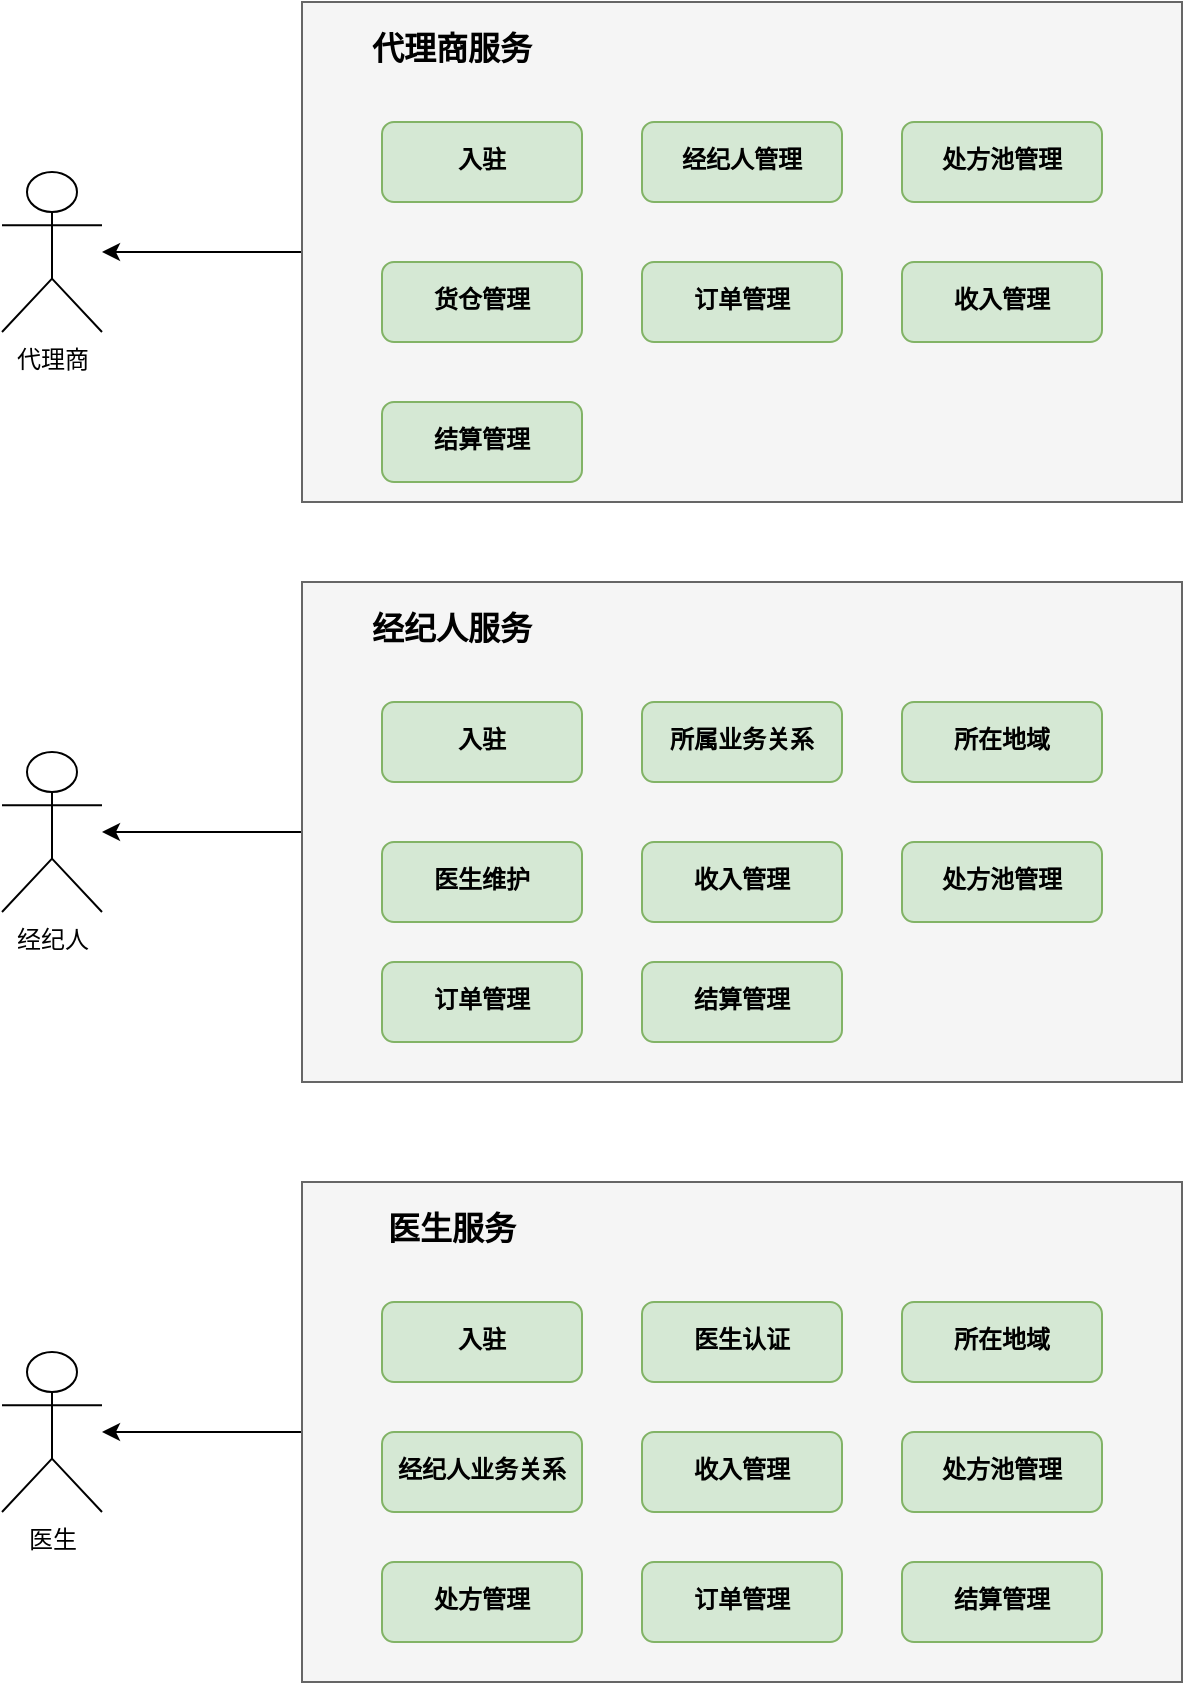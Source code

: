 <mxfile version="20.1.3" type="github">
  <diagram id="FB3oiVCDdu1StfZkIanC" name="第 1 页">
    <mxGraphModel dx="1422" dy="1931" grid="1" gridSize="10" guides="1" tooltips="1" connect="1" arrows="1" fold="1" page="1" pageScale="1" pageWidth="827" pageHeight="1169" math="0" shadow="0">
      <root>
        <mxCell id="0" />
        <mxCell id="1" parent="0" />
        <mxCell id="wnDvW4o2_6gSg0_ogFNA-11" style="edgeStyle=orthogonalEdgeStyle;rounded=0;orthogonalLoop=1;jettySize=auto;html=1;fontFamily=Courier New;fontSize=16;" edge="1" parent="1" source="wnDvW4o2_6gSg0_ogFNA-1" target="wnDvW4o2_6gSg0_ogFNA-2">
          <mxGeometry relative="1" as="geometry" />
        </mxCell>
        <mxCell id="wnDvW4o2_6gSg0_ogFNA-1" value="" style="rounded=0;whiteSpace=wrap;html=1;fillColor=#f5f5f5;fontColor=#333333;strokeColor=#666666;" vertex="1" parent="1">
          <mxGeometry x="220" y="210" width="440" height="250" as="geometry" />
        </mxCell>
        <mxCell id="wnDvW4o2_6gSg0_ogFNA-2" value="经纪人" style="shape=umlActor;verticalLabelPosition=bottom;verticalAlign=top;html=1;outlineConnect=0;" vertex="1" parent="1">
          <mxGeometry x="70" y="295" width="50" height="80" as="geometry" />
        </mxCell>
        <mxCell id="wnDvW4o2_6gSg0_ogFNA-3" value="&lt;b&gt;入驻&lt;/b&gt;" style="rounded=1;whiteSpace=wrap;html=1;fillColor=#d5e8d4;strokeColor=#82b366;fontFamily=Courier New;" vertex="1" parent="1">
          <mxGeometry x="260" y="270" width="100" height="40" as="geometry" />
        </mxCell>
        <mxCell id="wnDvW4o2_6gSg0_ogFNA-4" value="&lt;b&gt;所属业务关系&lt;/b&gt;" style="rounded=1;whiteSpace=wrap;html=1;fillColor=#d5e8d4;strokeColor=#82b366;fontFamily=Courier New;" vertex="1" parent="1">
          <mxGeometry x="390" y="270" width="100" height="40" as="geometry" />
        </mxCell>
        <mxCell id="wnDvW4o2_6gSg0_ogFNA-5" value="&lt;b&gt;所在地域&lt;/b&gt;" style="rounded=1;whiteSpace=wrap;html=1;fillColor=#d5e8d4;strokeColor=#82b366;fontFamily=Courier New;" vertex="1" parent="1">
          <mxGeometry x="520" y="270" width="100" height="40" as="geometry" />
        </mxCell>
        <mxCell id="wnDvW4o2_6gSg0_ogFNA-6" value="&lt;b&gt;医生&lt;/b&gt;&lt;b&gt;维护&lt;/b&gt;" style="rounded=1;whiteSpace=wrap;html=1;fillColor=#d5e8d4;strokeColor=#82b366;fontFamily=Courier New;" vertex="1" parent="1">
          <mxGeometry x="260" y="340" width="100" height="40" as="geometry" />
        </mxCell>
        <mxCell id="wnDvW4o2_6gSg0_ogFNA-7" value="&lt;b&gt;处方池管理&lt;/b&gt;" style="rounded=1;whiteSpace=wrap;html=1;fillColor=#d5e8d4;strokeColor=#82b366;fontFamily=Courier New;" vertex="1" parent="1">
          <mxGeometry x="520" y="340" width="100" height="40" as="geometry" />
        </mxCell>
        <mxCell id="wnDvW4o2_6gSg0_ogFNA-8" value="&lt;b&gt;收入管理&lt;/b&gt;" style="rounded=1;whiteSpace=wrap;html=1;fillColor=#d5e8d4;strokeColor=#82b366;fontFamily=Courier New;" vertex="1" parent="1">
          <mxGeometry x="390" y="340" width="100" height="40" as="geometry" />
        </mxCell>
        <mxCell id="wnDvW4o2_6gSg0_ogFNA-9" value="&lt;b&gt;订单管理&lt;/b&gt;" style="rounded=1;whiteSpace=wrap;html=1;fillColor=#d5e8d4;strokeColor=#82b366;fontFamily=Courier New;" vertex="1" parent="1">
          <mxGeometry x="260" y="400" width="100" height="40" as="geometry" />
        </mxCell>
        <mxCell id="wnDvW4o2_6gSg0_ogFNA-10" value="经纪人服务" style="text;html=1;strokeColor=none;fillColor=none;align=center;verticalAlign=middle;whiteSpace=wrap;rounded=0;fontFamily=Courier New;fontStyle=1;fontSize=16;" vertex="1" parent="1">
          <mxGeometry x="240" y="220" width="110" height="30" as="geometry" />
        </mxCell>
        <mxCell id="wnDvW4o2_6gSg0_ogFNA-12" style="edgeStyle=orthogonalEdgeStyle;rounded=0;orthogonalLoop=1;jettySize=auto;html=1;fontFamily=Courier New;fontSize=16;" edge="1" parent="1" source="wnDvW4o2_6gSg0_ogFNA-13" target="wnDvW4o2_6gSg0_ogFNA-14">
          <mxGeometry relative="1" as="geometry" />
        </mxCell>
        <mxCell id="wnDvW4o2_6gSg0_ogFNA-13" value="" style="rounded=0;whiteSpace=wrap;html=1;fillColor=#f5f5f5;fontColor=#333333;strokeColor=#666666;" vertex="1" parent="1">
          <mxGeometry x="220" y="510" width="440" height="250" as="geometry" />
        </mxCell>
        <mxCell id="wnDvW4o2_6gSg0_ogFNA-14" value="医生" style="shape=umlActor;verticalLabelPosition=bottom;verticalAlign=top;html=1;outlineConnect=0;" vertex="1" parent="1">
          <mxGeometry x="70" y="595" width="50" height="80" as="geometry" />
        </mxCell>
        <mxCell id="wnDvW4o2_6gSg0_ogFNA-15" value="&lt;b&gt;入驻&lt;/b&gt;" style="rounded=1;whiteSpace=wrap;html=1;fillColor=#d5e8d4;strokeColor=#82b366;fontFamily=Courier New;" vertex="1" parent="1">
          <mxGeometry x="260" y="570" width="100" height="40" as="geometry" />
        </mxCell>
        <mxCell id="wnDvW4o2_6gSg0_ogFNA-16" value="&lt;b&gt;医生认证&lt;/b&gt;" style="rounded=1;whiteSpace=wrap;html=1;fillColor=#d5e8d4;strokeColor=#82b366;fontFamily=Courier New;" vertex="1" parent="1">
          <mxGeometry x="390" y="570" width="100" height="40" as="geometry" />
        </mxCell>
        <mxCell id="wnDvW4o2_6gSg0_ogFNA-17" value="&lt;b&gt;所在地域&lt;/b&gt;" style="rounded=1;whiteSpace=wrap;html=1;fillColor=#d5e8d4;strokeColor=#82b366;fontFamily=Courier New;" vertex="1" parent="1">
          <mxGeometry x="520" y="570" width="100" height="40" as="geometry" />
        </mxCell>
        <mxCell id="wnDvW4o2_6gSg0_ogFNA-18" value="&lt;b&gt;经纪人业务关系&lt;/b&gt;" style="rounded=1;whiteSpace=wrap;html=1;fillColor=#d5e8d4;strokeColor=#82b366;fontFamily=Courier New;" vertex="1" parent="1">
          <mxGeometry x="260" y="635" width="100" height="40" as="geometry" />
        </mxCell>
        <mxCell id="wnDvW4o2_6gSg0_ogFNA-19" value="&lt;b&gt;处方池管理&lt;/b&gt;" style="rounded=1;whiteSpace=wrap;html=1;fillColor=#d5e8d4;strokeColor=#82b366;fontFamily=Courier New;" vertex="1" parent="1">
          <mxGeometry x="520" y="635" width="100" height="40" as="geometry" />
        </mxCell>
        <mxCell id="wnDvW4o2_6gSg0_ogFNA-20" value="&lt;b&gt;收入管理&lt;/b&gt;" style="rounded=1;whiteSpace=wrap;html=1;fillColor=#d5e8d4;strokeColor=#82b366;fontFamily=Courier New;" vertex="1" parent="1">
          <mxGeometry x="390" y="635" width="100" height="40" as="geometry" />
        </mxCell>
        <mxCell id="wnDvW4o2_6gSg0_ogFNA-21" value="&lt;b&gt;订单管理&lt;/b&gt;" style="rounded=1;whiteSpace=wrap;html=1;fillColor=#d5e8d4;strokeColor=#82b366;fontFamily=Courier New;" vertex="1" parent="1">
          <mxGeometry x="390" y="700" width="100" height="40" as="geometry" />
        </mxCell>
        <mxCell id="wnDvW4o2_6gSg0_ogFNA-22" value="医生服务" style="text;html=1;strokeColor=none;fillColor=none;align=center;verticalAlign=middle;whiteSpace=wrap;rounded=0;fontFamily=Courier New;fontStyle=1;fontSize=16;" vertex="1" parent="1">
          <mxGeometry x="240" y="520" width="110" height="30" as="geometry" />
        </mxCell>
        <mxCell id="wnDvW4o2_6gSg0_ogFNA-23" value="&lt;b&gt;处方管理&lt;/b&gt;" style="rounded=1;whiteSpace=wrap;html=1;fillColor=#d5e8d4;strokeColor=#82b366;fontFamily=Courier New;" vertex="1" parent="1">
          <mxGeometry x="260" y="700" width="100" height="40" as="geometry" />
        </mxCell>
        <mxCell id="wnDvW4o2_6gSg0_ogFNA-24" style="edgeStyle=orthogonalEdgeStyle;rounded=0;orthogonalLoop=1;jettySize=auto;html=1;fontFamily=Courier New;fontSize=16;" edge="1" parent="1" source="wnDvW4o2_6gSg0_ogFNA-25" target="wnDvW4o2_6gSg0_ogFNA-26">
          <mxGeometry relative="1" as="geometry" />
        </mxCell>
        <mxCell id="wnDvW4o2_6gSg0_ogFNA-25" value="" style="rounded=0;whiteSpace=wrap;html=1;fillColor=#f5f5f5;fontColor=#333333;strokeColor=#666666;" vertex="1" parent="1">
          <mxGeometry x="220" y="-80" width="440" height="250" as="geometry" />
        </mxCell>
        <mxCell id="wnDvW4o2_6gSg0_ogFNA-26" value="代理商" style="shape=umlActor;verticalLabelPosition=bottom;verticalAlign=top;html=1;outlineConnect=0;" vertex="1" parent="1">
          <mxGeometry x="70" y="5" width="50" height="80" as="geometry" />
        </mxCell>
        <mxCell id="wnDvW4o2_6gSg0_ogFNA-27" value="&lt;b&gt;入驻&lt;/b&gt;" style="rounded=1;whiteSpace=wrap;html=1;fillColor=#d5e8d4;strokeColor=#82b366;fontFamily=Courier New;" vertex="1" parent="1">
          <mxGeometry x="260" y="-20" width="100" height="40" as="geometry" />
        </mxCell>
        <mxCell id="wnDvW4o2_6gSg0_ogFNA-28" value="&lt;b&gt;处方池管理&lt;/b&gt;" style="rounded=1;whiteSpace=wrap;html=1;fillColor=#d5e8d4;strokeColor=#82b366;fontFamily=Courier New;" vertex="1" parent="1">
          <mxGeometry x="520" y="-20" width="100" height="40" as="geometry" />
        </mxCell>
        <mxCell id="wnDvW4o2_6gSg0_ogFNA-29" value="&lt;b&gt;经纪人管理&lt;/b&gt;" style="rounded=1;whiteSpace=wrap;html=1;fillColor=#d5e8d4;strokeColor=#82b366;fontFamily=Courier New;" vertex="1" parent="1">
          <mxGeometry x="390" y="-20" width="100" height="40" as="geometry" />
        </mxCell>
        <mxCell id="wnDvW4o2_6gSg0_ogFNA-32" value="&lt;b&gt;收入管理&lt;/b&gt;" style="rounded=1;whiteSpace=wrap;html=1;fillColor=#d5e8d4;strokeColor=#82b366;fontFamily=Courier New;" vertex="1" parent="1">
          <mxGeometry x="520" y="50" width="100" height="40" as="geometry" />
        </mxCell>
        <mxCell id="wnDvW4o2_6gSg0_ogFNA-33" value="&lt;b&gt;货仓管理&lt;/b&gt;" style="rounded=1;whiteSpace=wrap;html=1;fillColor=#d5e8d4;strokeColor=#82b366;fontFamily=Courier New;" vertex="1" parent="1">
          <mxGeometry x="260" y="50" width="100" height="40" as="geometry" />
        </mxCell>
        <mxCell id="wnDvW4o2_6gSg0_ogFNA-34" value="代理商服务" style="text;html=1;strokeColor=none;fillColor=none;align=center;verticalAlign=middle;whiteSpace=wrap;rounded=0;fontFamily=Courier New;fontStyle=1;fontSize=16;" vertex="1" parent="1">
          <mxGeometry x="240" y="-70" width="110" height="30" as="geometry" />
        </mxCell>
        <mxCell id="wnDvW4o2_6gSg0_ogFNA-37" value="&lt;b&gt;结算管理&lt;/b&gt;" style="rounded=1;whiteSpace=wrap;html=1;fillColor=#d5e8d4;strokeColor=#82b366;fontFamily=Courier New;" vertex="1" parent="1">
          <mxGeometry x="260" y="120" width="100" height="40" as="geometry" />
        </mxCell>
        <mxCell id="wnDvW4o2_6gSg0_ogFNA-38" value="&lt;b&gt;结算管理&lt;/b&gt;" style="rounded=1;whiteSpace=wrap;html=1;fillColor=#d5e8d4;strokeColor=#82b366;fontFamily=Courier New;" vertex="1" parent="1">
          <mxGeometry x="390" y="400" width="100" height="40" as="geometry" />
        </mxCell>
        <mxCell id="wnDvW4o2_6gSg0_ogFNA-40" value="&lt;b&gt;结算管理&lt;/b&gt;" style="rounded=1;whiteSpace=wrap;html=1;fillColor=#d5e8d4;strokeColor=#82b366;fontFamily=Courier New;" vertex="1" parent="1">
          <mxGeometry x="520" y="700" width="100" height="40" as="geometry" />
        </mxCell>
        <mxCell id="wnDvW4o2_6gSg0_ogFNA-41" value="&lt;b&gt;订单管理&lt;/b&gt;" style="rounded=1;whiteSpace=wrap;html=1;fillColor=#d5e8d4;strokeColor=#82b366;fontFamily=Courier New;" vertex="1" parent="1">
          <mxGeometry x="390" y="50" width="100" height="40" as="geometry" />
        </mxCell>
      </root>
    </mxGraphModel>
  </diagram>
</mxfile>

